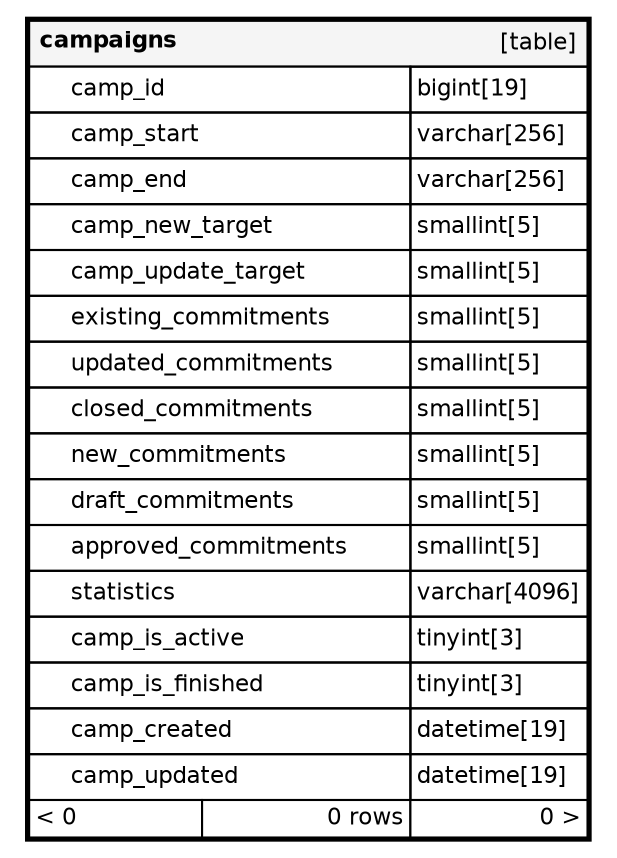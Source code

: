 // dot 2.40 on Linux 4.15.0-96-generic
// SchemaSpy rev Unknown
digraph "campaigns" {
  graph [
    rankdir="RL"
    bgcolor="#ffffff"
    nodesep="0.18"
    ranksep="0.46"
    fontname="Helvetica"
    fontsize="11"
    ration="compress"
  ];
  node [
    fontname="Helvetica"
    fontsize="11"
    shape="plaintext"
  ];
  edge [
    arrowsize="0.8"
  ];
  "campaigns" [
   label=<
    <TABLE BORDER="2" CELLBORDER="1" CELLSPACING="0" BGCOLOR="#ffffff">
      <TR><TD COLSPAN="4"  BGCOLOR="#f5f5f5"><TABLE BORDER="0" CELLSPACING="0"><TR><TD ALIGN="LEFT"><B>campaigns</B></TD><TD ALIGN="RIGHT">[table]</TD></TR></TABLE></TD></TR>
      <TR><TD PORT="camp_id" COLSPAN="2" BGCOLOR="#ffffff" ALIGN="LEFT"><TABLE BORDER="0" CELLSPACING="0" ALIGN="LEFT"><TR ALIGN="LEFT"><TD ALIGN="LEFT" FIXEDSIZE="TRUE" WIDTH="15" HEIGHT="16"></TD><TD ALIGN="LEFT" FIXEDSIZE="TRUE" WIDTH="162" HEIGHT="16">camp_id</TD></TR></TABLE></TD><TD PORT="camp_id.type" ALIGN="LEFT">bigint[19]</TD></TR>
      <TR><TD PORT="camp_start" COLSPAN="2" ALIGN="LEFT"><TABLE BORDER="0" CELLSPACING="0" ALIGN="LEFT"><TR ALIGN="LEFT"><TD ALIGN="LEFT" FIXEDSIZE="TRUE" WIDTH="15" HEIGHT="16"></TD><TD ALIGN="LEFT" FIXEDSIZE="TRUE" WIDTH="162" HEIGHT="16">camp_start</TD></TR></TABLE></TD><TD PORT="camp_start.type" ALIGN="LEFT">varchar[256]</TD></TR>
      <TR><TD PORT="camp_end" COLSPAN="2" ALIGN="LEFT"><TABLE BORDER="0" CELLSPACING="0" ALIGN="LEFT"><TR ALIGN="LEFT"><TD ALIGN="LEFT" FIXEDSIZE="TRUE" WIDTH="15" HEIGHT="16"></TD><TD ALIGN="LEFT" FIXEDSIZE="TRUE" WIDTH="162" HEIGHT="16">camp_end</TD></TR></TABLE></TD><TD PORT="camp_end.type" ALIGN="LEFT">varchar[256]</TD></TR>
      <TR><TD PORT="camp_new_target" COLSPAN="2" ALIGN="LEFT"><TABLE BORDER="0" CELLSPACING="0" ALIGN="LEFT"><TR ALIGN="LEFT"><TD ALIGN="LEFT" FIXEDSIZE="TRUE" WIDTH="15" HEIGHT="16"></TD><TD ALIGN="LEFT" FIXEDSIZE="TRUE" WIDTH="162" HEIGHT="16">camp_new_target</TD></TR></TABLE></TD><TD PORT="camp_new_target.type" ALIGN="LEFT">smallint[5]</TD></TR>
      <TR><TD PORT="camp_update_target" COLSPAN="2" ALIGN="LEFT"><TABLE BORDER="0" CELLSPACING="0" ALIGN="LEFT"><TR ALIGN="LEFT"><TD ALIGN="LEFT" FIXEDSIZE="TRUE" WIDTH="15" HEIGHT="16"></TD><TD ALIGN="LEFT" FIXEDSIZE="TRUE" WIDTH="162" HEIGHT="16">camp_update_target</TD></TR></TABLE></TD><TD PORT="camp_update_target.type" ALIGN="LEFT">smallint[5]</TD></TR>
      <TR><TD PORT="existing_commitments" COLSPAN="2" ALIGN="LEFT"><TABLE BORDER="0" CELLSPACING="0" ALIGN="LEFT"><TR ALIGN="LEFT"><TD ALIGN="LEFT" FIXEDSIZE="TRUE" WIDTH="15" HEIGHT="16"></TD><TD ALIGN="LEFT" FIXEDSIZE="TRUE" WIDTH="162" HEIGHT="16">existing_commitments</TD></TR></TABLE></TD><TD PORT="existing_commitments.type" ALIGN="LEFT">smallint[5]</TD></TR>
      <TR><TD PORT="updated_commitments" COLSPAN="2" ALIGN="LEFT"><TABLE BORDER="0" CELLSPACING="0" ALIGN="LEFT"><TR ALIGN="LEFT"><TD ALIGN="LEFT" FIXEDSIZE="TRUE" WIDTH="15" HEIGHT="16"></TD><TD ALIGN="LEFT" FIXEDSIZE="TRUE" WIDTH="162" HEIGHT="16">updated_commitments</TD></TR></TABLE></TD><TD PORT="updated_commitments.type" ALIGN="LEFT">smallint[5]</TD></TR>
      <TR><TD PORT="closed_commitments" COLSPAN="2" ALIGN="LEFT"><TABLE BORDER="0" CELLSPACING="0" ALIGN="LEFT"><TR ALIGN="LEFT"><TD ALIGN="LEFT" FIXEDSIZE="TRUE" WIDTH="15" HEIGHT="16"></TD><TD ALIGN="LEFT" FIXEDSIZE="TRUE" WIDTH="162" HEIGHT="16">closed_commitments</TD></TR></TABLE></TD><TD PORT="closed_commitments.type" ALIGN="LEFT">smallint[5]</TD></TR>
      <TR><TD PORT="new_commitments" COLSPAN="2" ALIGN="LEFT"><TABLE BORDER="0" CELLSPACING="0" ALIGN="LEFT"><TR ALIGN="LEFT"><TD ALIGN="LEFT" FIXEDSIZE="TRUE" WIDTH="15" HEIGHT="16"></TD><TD ALIGN="LEFT" FIXEDSIZE="TRUE" WIDTH="162" HEIGHT="16">new_commitments</TD></TR></TABLE></TD><TD PORT="new_commitments.type" ALIGN="LEFT">smallint[5]</TD></TR>
      <TR><TD PORT="draft_commitments" COLSPAN="2" ALIGN="LEFT"><TABLE BORDER="0" CELLSPACING="0" ALIGN="LEFT"><TR ALIGN="LEFT"><TD ALIGN="LEFT" FIXEDSIZE="TRUE" WIDTH="15" HEIGHT="16"></TD><TD ALIGN="LEFT" FIXEDSIZE="TRUE" WIDTH="162" HEIGHT="16">draft_commitments</TD></TR></TABLE></TD><TD PORT="draft_commitments.type" ALIGN="LEFT">smallint[5]</TD></TR>
      <TR><TD PORT="approved_commitments" COLSPAN="2" ALIGN="LEFT"><TABLE BORDER="0" CELLSPACING="0" ALIGN="LEFT"><TR ALIGN="LEFT"><TD ALIGN="LEFT" FIXEDSIZE="TRUE" WIDTH="15" HEIGHT="16"></TD><TD ALIGN="LEFT" FIXEDSIZE="TRUE" WIDTH="162" HEIGHT="16">approved_commitments</TD></TR></TABLE></TD><TD PORT="approved_commitments.type" ALIGN="LEFT">smallint[5]</TD></TR>
      <TR><TD PORT="statistics" COLSPAN="2" ALIGN="LEFT"><TABLE BORDER="0" CELLSPACING="0" ALIGN="LEFT"><TR ALIGN="LEFT"><TD ALIGN="LEFT" FIXEDSIZE="TRUE" WIDTH="15" HEIGHT="16"></TD><TD ALIGN="LEFT" FIXEDSIZE="TRUE" WIDTH="162" HEIGHT="16">statistics</TD></TR></TABLE></TD><TD PORT="statistics.type" ALIGN="LEFT">varchar[4096]</TD></TR>
      <TR><TD PORT="camp_is_active" COLSPAN="2" ALIGN="LEFT"><TABLE BORDER="0" CELLSPACING="0" ALIGN="LEFT"><TR ALIGN="LEFT"><TD ALIGN="LEFT" FIXEDSIZE="TRUE" WIDTH="15" HEIGHT="16"></TD><TD ALIGN="LEFT" FIXEDSIZE="TRUE" WIDTH="162" HEIGHT="16">camp_is_active</TD></TR></TABLE></TD><TD PORT="camp_is_active.type" ALIGN="LEFT">tinyint[3]</TD></TR>
      <TR><TD PORT="camp_is_finished" COLSPAN="2" ALIGN="LEFT"><TABLE BORDER="0" CELLSPACING="0" ALIGN="LEFT"><TR ALIGN="LEFT"><TD ALIGN="LEFT" FIXEDSIZE="TRUE" WIDTH="15" HEIGHT="16"></TD><TD ALIGN="LEFT" FIXEDSIZE="TRUE" WIDTH="162" HEIGHT="16">camp_is_finished</TD></TR></TABLE></TD><TD PORT="camp_is_finished.type" ALIGN="LEFT">tinyint[3]</TD></TR>
      <TR><TD PORT="camp_created" COLSPAN="2" ALIGN="LEFT"><TABLE BORDER="0" CELLSPACING="0" ALIGN="LEFT"><TR ALIGN="LEFT"><TD ALIGN="LEFT" FIXEDSIZE="TRUE" WIDTH="15" HEIGHT="16"></TD><TD ALIGN="LEFT" FIXEDSIZE="TRUE" WIDTH="162" HEIGHT="16">camp_created</TD></TR></TABLE></TD><TD PORT="camp_created.type" ALIGN="LEFT">datetime[19]</TD></TR>
      <TR><TD PORT="camp_updated" COLSPAN="2" ALIGN="LEFT"><TABLE BORDER="0" CELLSPACING="0" ALIGN="LEFT"><TR ALIGN="LEFT"><TD ALIGN="LEFT" FIXEDSIZE="TRUE" WIDTH="15" HEIGHT="16"></TD><TD ALIGN="LEFT" FIXEDSIZE="TRUE" WIDTH="162" HEIGHT="16">camp_updated</TD></TR></TABLE></TD><TD PORT="camp_updated.type" ALIGN="LEFT">datetime[19]</TD></TR>
      <TR><TD ALIGN="LEFT" BGCOLOR="#ffffff">&lt; 0</TD><TD ALIGN="RIGHT" BGCOLOR="#ffffff">0 rows</TD><TD ALIGN="RIGHT" BGCOLOR="#ffffff">0 &gt;</TD></TR>
    </TABLE>>
    URL="tables/campaigns.html"
    tooltip="campaigns"
  ];
}
